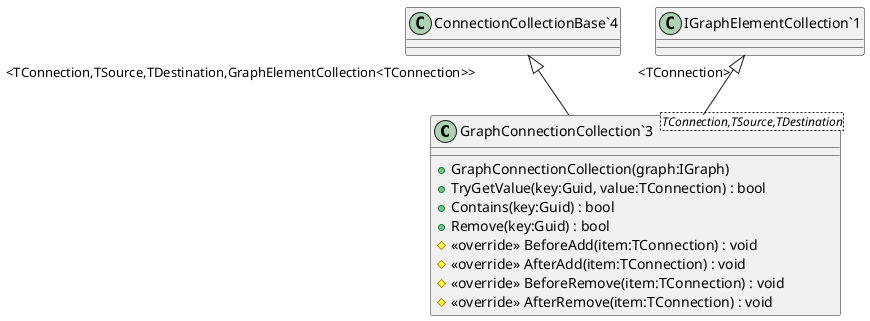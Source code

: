 @startuml
class "GraphConnectionCollection`3"<TConnection,TSource,TDestination> {
    + GraphConnectionCollection(graph:IGraph)
    + TryGetValue(key:Guid, value:TConnection) : bool
    + Contains(key:Guid) : bool
    + Remove(key:Guid) : bool
    # <<override>> BeforeAdd(item:TConnection) : void
    # <<override>> AfterAdd(item:TConnection) : void
    # <<override>> BeforeRemove(item:TConnection) : void
    # <<override>> AfterRemove(item:TConnection) : void
}
"ConnectionCollectionBase`4" "<TConnection,TSource,TDestination,GraphElementCollection<TConnection>>" <|-- "GraphConnectionCollection`3"
"IGraphElementCollection`1" "<TConnection>" <|-- "GraphConnectionCollection`3"
@enduml
